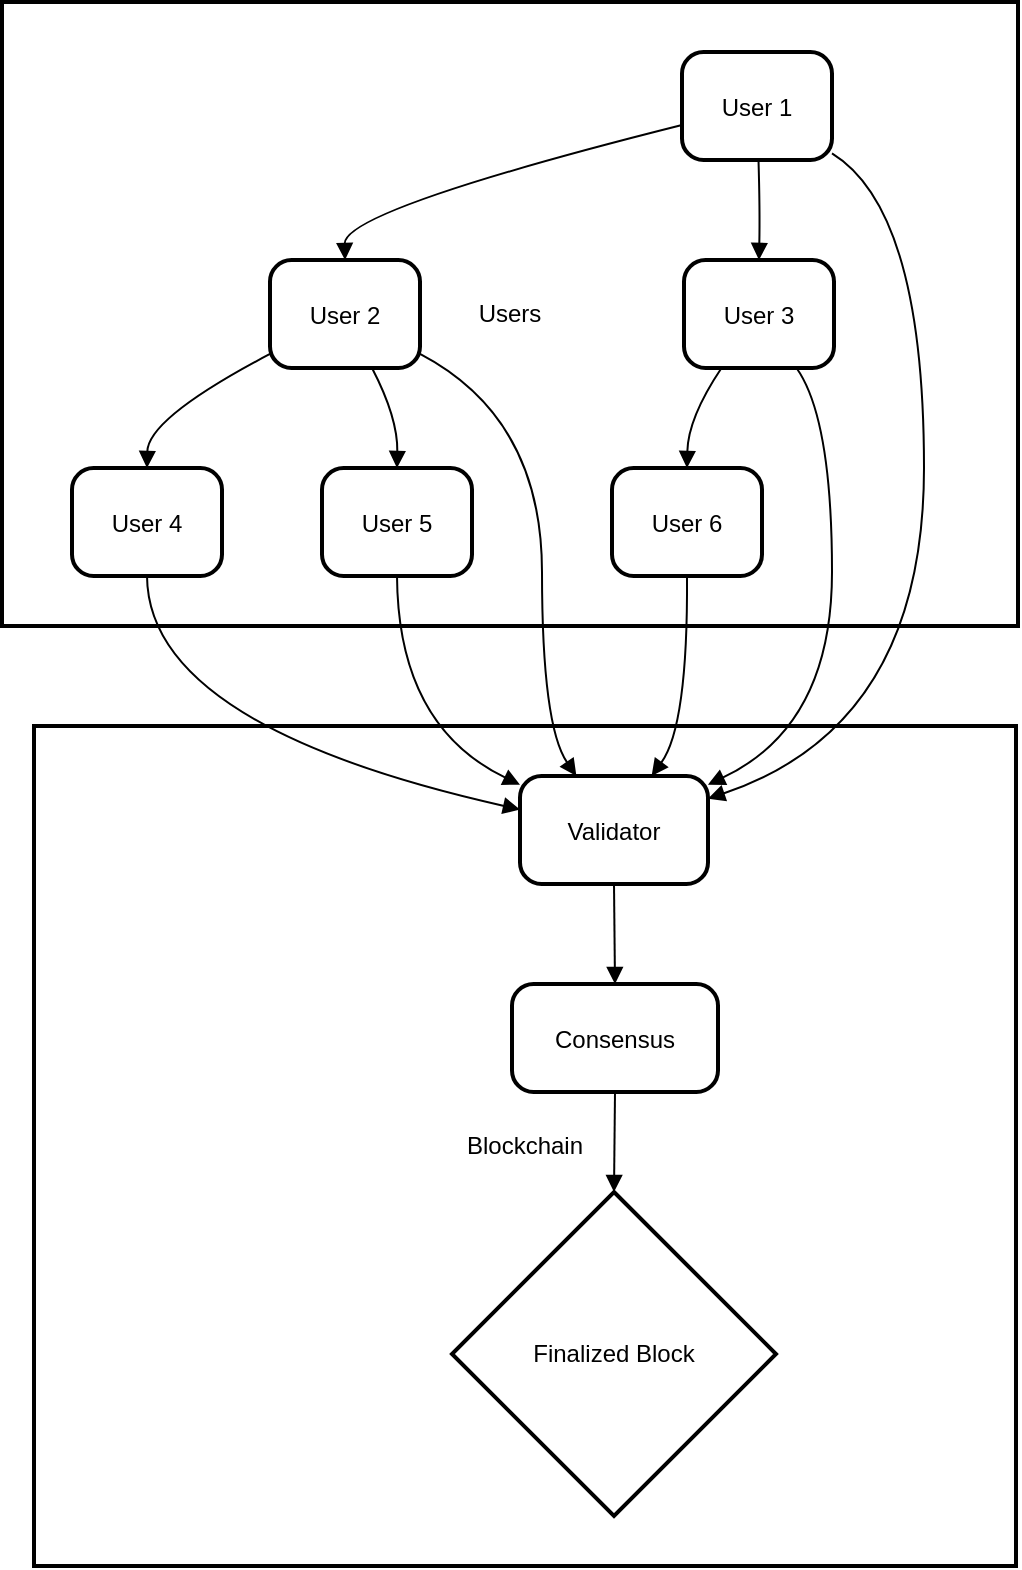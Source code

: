 <mxfile version="26.0.14">
  <diagram name="Page-1" id="FTyDJ3Ww9bF_-OZRR9JX">
    <mxGraphModel>
      <root>
        <mxCell id="0" />
        <mxCell id="1" parent="0" />
        <mxCell id="2" value="Blockchain" style="whiteSpace=wrap;strokeWidth=2;" vertex="1" parent="1">
          <mxGeometry x="24" y="370" width="491" height="420" as="geometry" />
        </mxCell>
        <mxCell id="3" value="Users" style="whiteSpace=wrap;strokeWidth=2;" vertex="1" parent="1">
          <mxGeometry x="8" y="8" width="508" height="312" as="geometry" />
        </mxCell>
        <mxCell id="4" value="User 1" style="rounded=1;arcSize=20;strokeWidth=2" vertex="1" parent="1">
          <mxGeometry x="348" y="33" width="75" height="54" as="geometry" />
        </mxCell>
        <mxCell id="5" value="User 2" style="rounded=1;arcSize=20;strokeWidth=2" vertex="1" parent="1">
          <mxGeometry x="142" y="137" width="75" height="54" as="geometry" />
        </mxCell>
        <mxCell id="6" value="User 3" style="rounded=1;arcSize=20;strokeWidth=2" vertex="1" parent="1">
          <mxGeometry x="349" y="137" width="75" height="54" as="geometry" />
        </mxCell>
        <mxCell id="7" value="User 4" style="rounded=1;arcSize=20;strokeWidth=2" vertex="1" parent="1">
          <mxGeometry x="43" y="241" width="75" height="54" as="geometry" />
        </mxCell>
        <mxCell id="8" value="User 5" style="rounded=1;arcSize=20;strokeWidth=2" vertex="1" parent="1">
          <mxGeometry x="168" y="241" width="75" height="54" as="geometry" />
        </mxCell>
        <mxCell id="9" value="User 6" style="rounded=1;arcSize=20;strokeWidth=2" vertex="1" parent="1">
          <mxGeometry x="313" y="241" width="75" height="54" as="geometry" />
        </mxCell>
        <mxCell id="10" value="Validator" style="rounded=1;arcSize=20;strokeWidth=2" vertex="1" parent="1">
          <mxGeometry x="267" y="395" width="94" height="54" as="geometry" />
        </mxCell>
        <mxCell id="11" value="Consensus" style="rounded=1;arcSize=20;strokeWidth=2" vertex="1" parent="1">
          <mxGeometry x="263" y="499" width="103" height="54" as="geometry" />
        </mxCell>
        <mxCell id="12" value="Finalized Block" style="rhombus;strokeWidth=2;whiteSpace=wrap;" vertex="1" parent="1">
          <mxGeometry x="233" y="603" width="162" height="162" as="geometry" />
        </mxCell>
        <mxCell id="13" value="" style="curved=1;startArrow=none;endArrow=block;exitX=-0.01;exitY=0.68;entryX=0.5;entryY=0;" edge="1" parent="1" source="4" target="5">
          <mxGeometry relative="1" as="geometry">
            <Array as="points">
              <mxPoint x="179" y="112" />
            </Array>
          </mxGeometry>
        </mxCell>
        <mxCell id="14" value="" style="curved=1;startArrow=none;endArrow=block;exitX=0.51;exitY=1;entryX=0.5;entryY=0;" edge="1" parent="1" source="4" target="6">
          <mxGeometry relative="1" as="geometry">
            <Array as="points">
              <mxPoint x="387" y="112" />
            </Array>
          </mxGeometry>
        </mxCell>
        <mxCell id="15" value="" style="curved=1;startArrow=none;endArrow=block;exitX=0;exitY=0.87;entryX=0.5;entryY=0;" edge="1" parent="1" source="5" target="7">
          <mxGeometry relative="1" as="geometry">
            <Array as="points">
              <mxPoint x="81" y="216" />
            </Array>
          </mxGeometry>
        </mxCell>
        <mxCell id="16" value="" style="curved=1;startArrow=none;endArrow=block;exitX=0.68;exitY=1;entryX=0.5;entryY=0;" edge="1" parent="1" source="5" target="8">
          <mxGeometry relative="1" as="geometry">
            <Array as="points">
              <mxPoint x="206" y="216" />
            </Array>
          </mxGeometry>
        </mxCell>
        <mxCell id="17" value="" style="curved=1;startArrow=none;endArrow=block;exitX=0.25;exitY=1;entryX=0.5;entryY=0;" edge="1" parent="1" source="6" target="9">
          <mxGeometry relative="1" as="geometry">
            <Array as="points">
              <mxPoint x="351" y="216" />
            </Array>
          </mxGeometry>
        </mxCell>
        <mxCell id="18" value="" style="curved=1;startArrow=none;endArrow=block;exitX=0.99;exitY=0.93;entryX=1;entryY=0.21;" edge="1" parent="1" source="4" target="10">
          <mxGeometry relative="1" as="geometry">
            <Array as="points">
              <mxPoint x="469" y="112" />
              <mxPoint x="469" y="370" />
            </Array>
          </mxGeometry>
        </mxCell>
        <mxCell id="19" value="" style="curved=1;startArrow=none;endArrow=block;exitX=1;exitY=0.87;entryX=0.3;entryY=0;" edge="1" parent="1" source="5" target="10">
          <mxGeometry relative="1" as="geometry">
            <Array as="points">
              <mxPoint x="278" y="216" />
              <mxPoint x="278" y="370" />
            </Array>
          </mxGeometry>
        </mxCell>
        <mxCell id="20" value="" style="curved=1;startArrow=none;endArrow=block;exitX=0.75;exitY=1;entryX=1;entryY=0.08;" edge="1" parent="1" source="6" target="10">
          <mxGeometry relative="1" as="geometry">
            <Array as="points">
              <mxPoint x="423" y="216" />
              <mxPoint x="423" y="370" />
            </Array>
          </mxGeometry>
        </mxCell>
        <mxCell id="21" value="" style="curved=1;startArrow=none;endArrow=block;exitX=0.5;exitY=1;entryX=0;entryY=0.31;" edge="1" parent="1" source="7" target="10">
          <mxGeometry relative="1" as="geometry">
            <Array as="points">
              <mxPoint x="81" y="370" />
            </Array>
          </mxGeometry>
        </mxCell>
        <mxCell id="22" value="" style="curved=1;startArrow=none;endArrow=block;exitX=0.5;exitY=1;entryX=0;entryY=0.08;" edge="1" parent="1" source="8" target="10">
          <mxGeometry relative="1" as="geometry">
            <Array as="points">
              <mxPoint x="206" y="370" />
            </Array>
          </mxGeometry>
        </mxCell>
        <mxCell id="23" value="" style="curved=1;startArrow=none;endArrow=block;exitX=0.5;exitY=1;entryX=0.7;entryY=0;" edge="1" parent="1" source="9" target="10">
          <mxGeometry relative="1" as="geometry">
            <Array as="points">
              <mxPoint x="351" y="370" />
            </Array>
          </mxGeometry>
        </mxCell>
        <mxCell id="24" value="" style="curved=1;startArrow=none;endArrow=block;exitX=0.5;exitY=1;entryX=0.5;entryY=0;" edge="1" parent="1" source="10" target="11">
          <mxGeometry relative="1" as="geometry">
            <Array as="points" />
          </mxGeometry>
        </mxCell>
        <mxCell id="25" value="" style="curved=1;startArrow=none;endArrow=block;exitX=0.5;exitY=1;entryX=0.5;entryY=0;" edge="1" parent="1" source="11" target="12">
          <mxGeometry relative="1" as="geometry">
            <Array as="points" />
          </mxGeometry>
        </mxCell>
      </root>
    </mxGraphModel>
  </diagram>
</mxfile>

